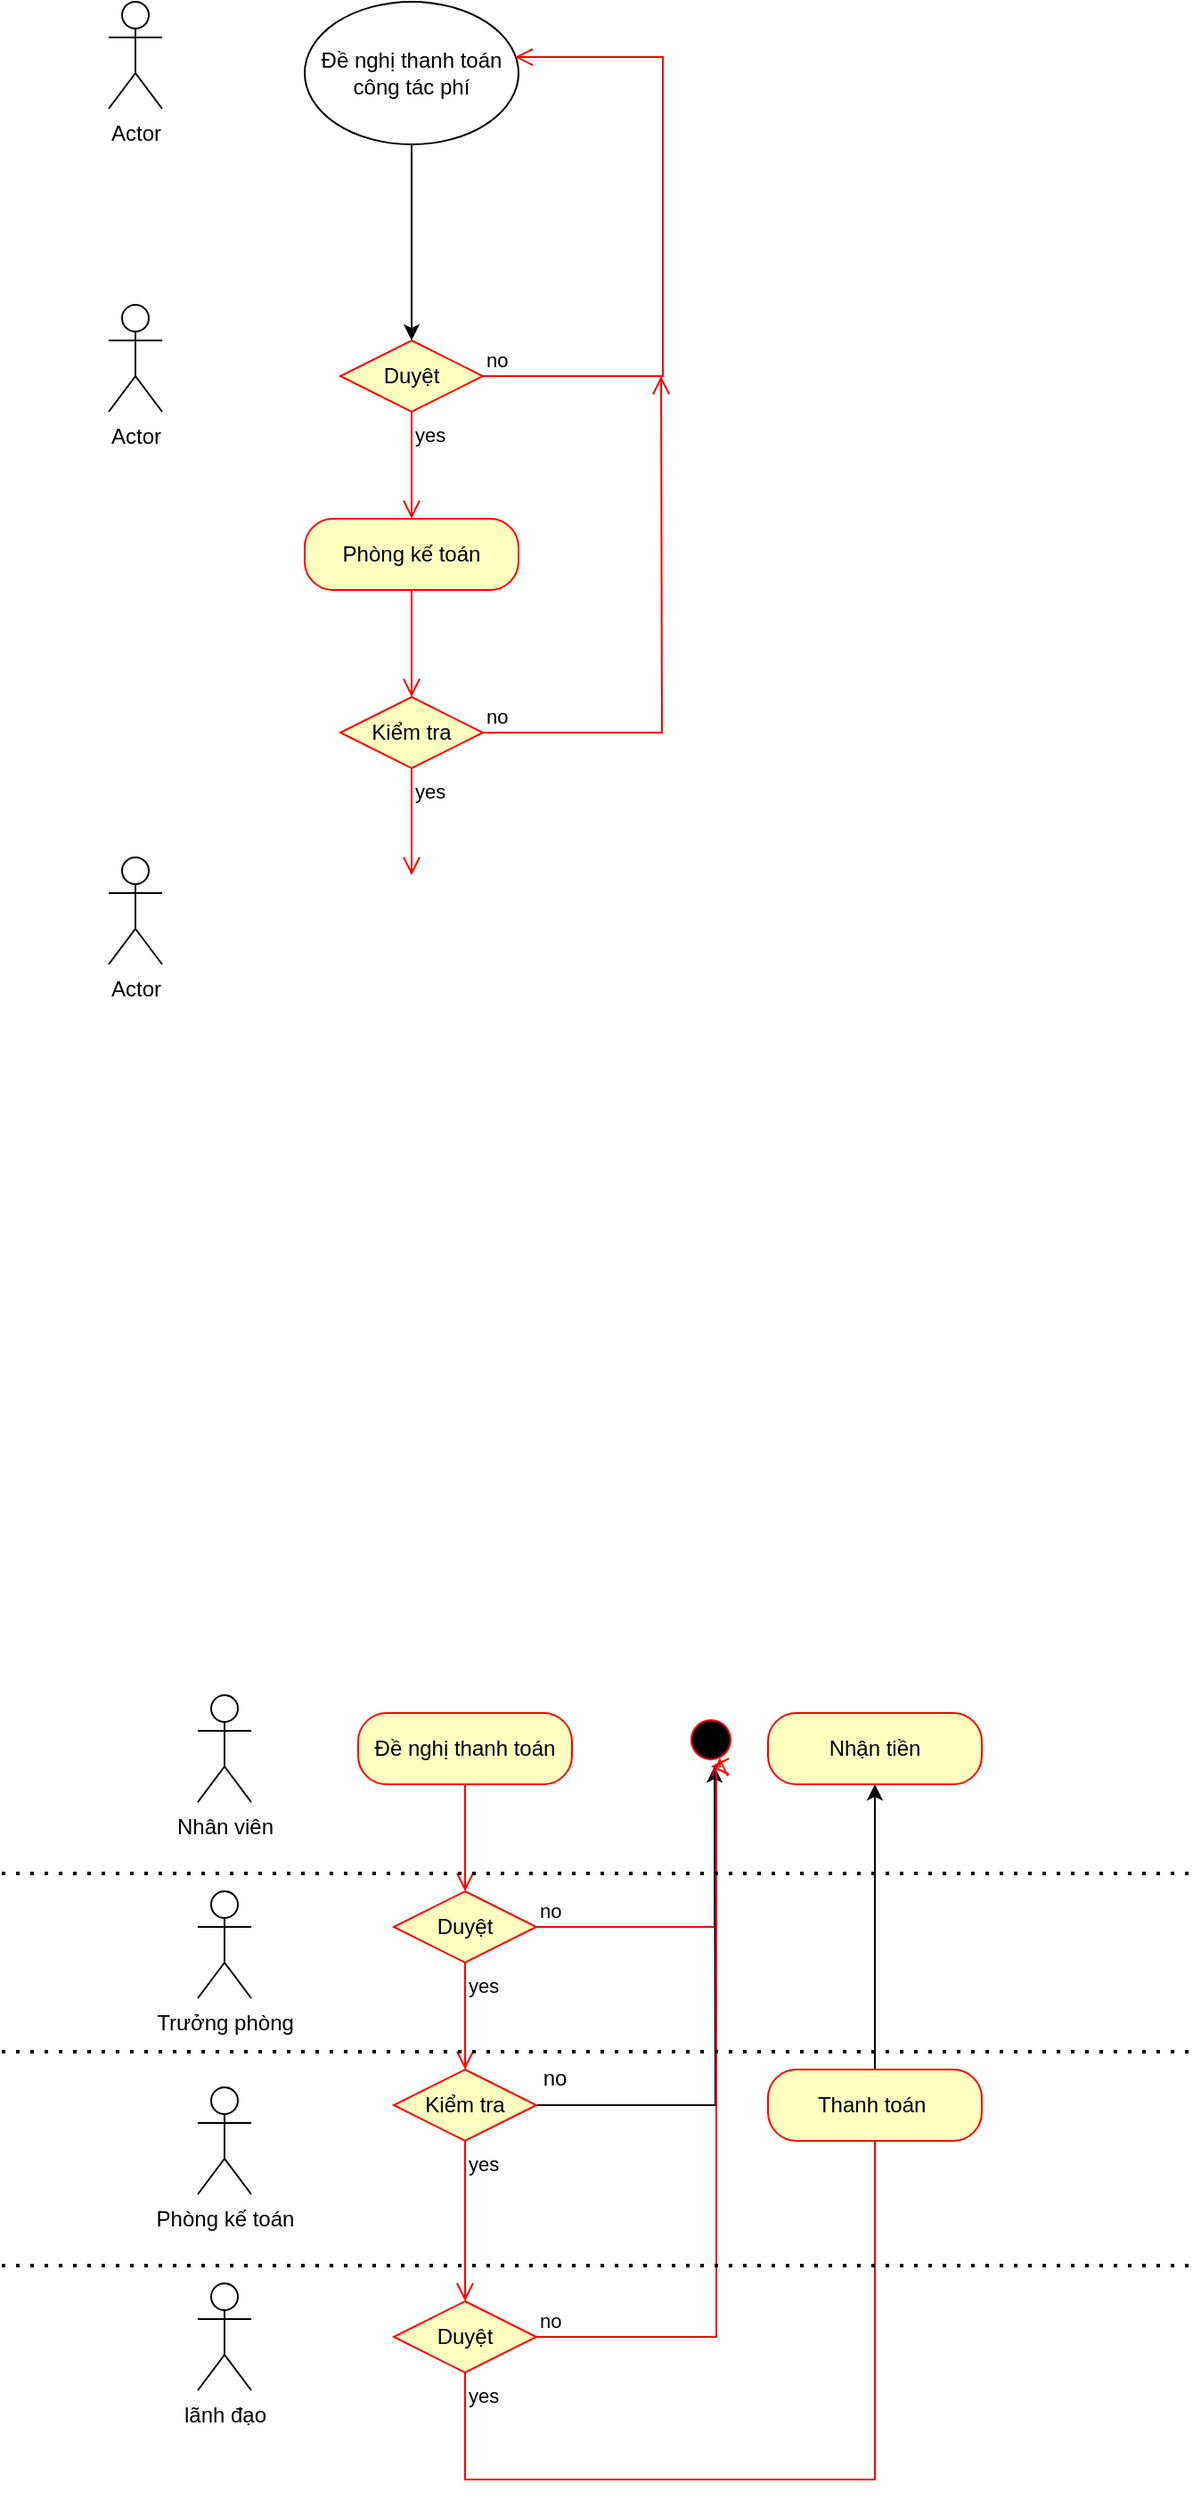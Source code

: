 <mxfile version="24.7.7">
  <diagram name="Trang-1" id="YOVU3iZEkm6jSv9vaUuC">
    <mxGraphModel dx="1103" dy="600" grid="1" gridSize="10" guides="1" tooltips="1" connect="1" arrows="1" fold="1" page="1" pageScale="1" pageWidth="827" pageHeight="1169" math="0" shadow="0">
      <root>
        <mxCell id="0" />
        <mxCell id="1" parent="0" />
        <mxCell id="0ygfrI_abn1zcmwPxzcq-1" value="Actor" style="shape=umlActor;verticalLabelPosition=bottom;verticalAlign=top;html=1;outlineConnect=0;" vertex="1" parent="1">
          <mxGeometry x="90" y="130" width="30" height="60" as="geometry" />
        </mxCell>
        <mxCell id="0ygfrI_abn1zcmwPxzcq-2" value="Actor" style="shape=umlActor;verticalLabelPosition=bottom;verticalAlign=top;html=1;outlineConnect=0;" vertex="1" parent="1">
          <mxGeometry x="90" y="300" width="30" height="60" as="geometry" />
        </mxCell>
        <mxCell id="0ygfrI_abn1zcmwPxzcq-13" style="edgeStyle=orthogonalEdgeStyle;rounded=0;orthogonalLoop=1;jettySize=auto;html=1;exitX=0.5;exitY=1;exitDx=0;exitDy=0;entryX=0.5;entryY=0;entryDx=0;entryDy=0;" edge="1" parent="1" source="0ygfrI_abn1zcmwPxzcq-3" target="0ygfrI_abn1zcmwPxzcq-10">
          <mxGeometry relative="1" as="geometry" />
        </mxCell>
        <mxCell id="0ygfrI_abn1zcmwPxzcq-3" value="Đề nghị thanh toán công tác phí" style="ellipse;whiteSpace=wrap;html=1;" vertex="1" parent="1">
          <mxGeometry x="200" y="130" width="120" height="80" as="geometry" />
        </mxCell>
        <mxCell id="0ygfrI_abn1zcmwPxzcq-10" value="Duyệt" style="rhombus;whiteSpace=wrap;html=1;fontColor=#000000;fillColor=#ffffc0;strokeColor=#ff0000;" vertex="1" parent="1">
          <mxGeometry x="220" y="320" width="80" height="40" as="geometry" />
        </mxCell>
        <mxCell id="0ygfrI_abn1zcmwPxzcq-11" value="no" style="edgeStyle=orthogonalEdgeStyle;html=1;align=left;verticalAlign=bottom;endArrow=open;endSize=8;strokeColor=#ff0000;rounded=0;entryX=0.983;entryY=0.388;entryDx=0;entryDy=0;entryPerimeter=0;" edge="1" source="0ygfrI_abn1zcmwPxzcq-10" parent="1" target="0ygfrI_abn1zcmwPxzcq-3">
          <mxGeometry x="-1" relative="1" as="geometry">
            <mxPoint x="400" y="150" as="targetPoint" />
            <Array as="points">
              <mxPoint x="401" y="340" />
              <mxPoint x="401" y="161" />
            </Array>
          </mxGeometry>
        </mxCell>
        <mxCell id="0ygfrI_abn1zcmwPxzcq-12" value="yes" style="edgeStyle=orthogonalEdgeStyle;html=1;align=left;verticalAlign=top;endArrow=open;endSize=8;strokeColor=#ff0000;rounded=0;" edge="1" source="0ygfrI_abn1zcmwPxzcq-10" parent="1">
          <mxGeometry x="-1" relative="1" as="geometry">
            <mxPoint x="260" y="420" as="targetPoint" />
          </mxGeometry>
        </mxCell>
        <mxCell id="0ygfrI_abn1zcmwPxzcq-15" value="Kiểm tra" style="rhombus;whiteSpace=wrap;html=1;fontColor=#000000;fillColor=#ffffc0;strokeColor=#ff0000;" vertex="1" parent="1">
          <mxGeometry x="220" y="520" width="80" height="40" as="geometry" />
        </mxCell>
        <mxCell id="0ygfrI_abn1zcmwPxzcq-16" value="no" style="edgeStyle=orthogonalEdgeStyle;html=1;align=left;verticalAlign=bottom;endArrow=open;endSize=8;strokeColor=#ff0000;rounded=0;" edge="1" source="0ygfrI_abn1zcmwPxzcq-15" parent="1">
          <mxGeometry x="-1" relative="1" as="geometry">
            <mxPoint x="400" y="340" as="targetPoint" />
          </mxGeometry>
        </mxCell>
        <mxCell id="0ygfrI_abn1zcmwPxzcq-17" value="yes" style="edgeStyle=orthogonalEdgeStyle;html=1;align=left;verticalAlign=top;endArrow=open;endSize=8;strokeColor=#ff0000;rounded=0;" edge="1" source="0ygfrI_abn1zcmwPxzcq-15" parent="1">
          <mxGeometry x="-1" relative="1" as="geometry">
            <mxPoint x="260" y="620" as="targetPoint" />
          </mxGeometry>
        </mxCell>
        <mxCell id="0ygfrI_abn1zcmwPxzcq-18" value="Actor" style="shape=umlActor;verticalLabelPosition=bottom;verticalAlign=top;html=1;outlineConnect=0;" vertex="1" parent="1">
          <mxGeometry x="90" y="610" width="30" height="60" as="geometry" />
        </mxCell>
        <mxCell id="0ygfrI_abn1zcmwPxzcq-19" value="Phòng kế toán" style="rounded=1;whiteSpace=wrap;html=1;arcSize=40;fontColor=#000000;fillColor=#ffffc0;strokeColor=#ff0000;" vertex="1" parent="1">
          <mxGeometry x="200" y="420" width="120" height="40" as="geometry" />
        </mxCell>
        <mxCell id="0ygfrI_abn1zcmwPxzcq-20" value="" style="edgeStyle=orthogonalEdgeStyle;html=1;verticalAlign=bottom;endArrow=open;endSize=8;strokeColor=#ff0000;rounded=0;entryX=0.5;entryY=0;entryDx=0;entryDy=0;exitX=0.5;exitY=1;exitDx=0;exitDy=0;" edge="1" source="0ygfrI_abn1zcmwPxzcq-19" parent="1" target="0ygfrI_abn1zcmwPxzcq-15">
          <mxGeometry relative="1" as="geometry">
            <mxPoint x="259.5" y="500" as="targetPoint" />
            <mxPoint x="260" y="470" as="sourcePoint" />
            <Array as="points" />
          </mxGeometry>
        </mxCell>
        <mxCell id="0ygfrI_abn1zcmwPxzcq-21" value="Nhân viên" style="shape=umlActor;verticalLabelPosition=bottom;verticalAlign=top;html=1;outlineConnect=0;" vertex="1" parent="1">
          <mxGeometry x="140" y="1080" width="30" height="60" as="geometry" />
        </mxCell>
        <mxCell id="0ygfrI_abn1zcmwPxzcq-22" value="Đề nghị thanh toán" style="rounded=1;whiteSpace=wrap;html=1;arcSize=40;fontColor=#000000;fillColor=#ffffc0;strokeColor=#ff0000;" vertex="1" parent="1">
          <mxGeometry x="230" y="1090" width="120" height="40" as="geometry" />
        </mxCell>
        <mxCell id="0ygfrI_abn1zcmwPxzcq-23" value="" style="edgeStyle=orthogonalEdgeStyle;html=1;verticalAlign=bottom;endArrow=open;endSize=8;strokeColor=#ff0000;rounded=0;" edge="1" source="0ygfrI_abn1zcmwPxzcq-22" parent="1">
          <mxGeometry relative="1" as="geometry">
            <mxPoint x="290" y="1190" as="targetPoint" />
          </mxGeometry>
        </mxCell>
        <mxCell id="0ygfrI_abn1zcmwPxzcq-24" value="Trưởng phòng" style="shape=umlActor;verticalLabelPosition=bottom;verticalAlign=top;html=1;" vertex="1" parent="1">
          <mxGeometry x="140" y="1190" width="30" height="60" as="geometry" />
        </mxCell>
        <mxCell id="0ygfrI_abn1zcmwPxzcq-25" value="Duyệt" style="rhombus;whiteSpace=wrap;html=1;fontColor=#000000;fillColor=#ffffc0;strokeColor=#ff0000;" vertex="1" parent="1">
          <mxGeometry x="250" y="1190" width="80" height="40" as="geometry" />
        </mxCell>
        <mxCell id="0ygfrI_abn1zcmwPxzcq-26" value="no" style="edgeStyle=orthogonalEdgeStyle;html=1;align=left;verticalAlign=bottom;endArrow=open;endSize=8;strokeColor=#ff0000;rounded=0;entryX=0.5;entryY=1;entryDx=0;entryDy=0;" edge="1" source="0ygfrI_abn1zcmwPxzcq-25" parent="1" target="0ygfrI_abn1zcmwPxzcq-28">
          <mxGeometry x="-1" relative="1" as="geometry">
            <mxPoint x="430" y="1210" as="targetPoint" />
            <Array as="points">
              <mxPoint x="430" y="1210" />
              <mxPoint x="430" y="1120" />
            </Array>
          </mxGeometry>
        </mxCell>
        <mxCell id="0ygfrI_abn1zcmwPxzcq-27" value="yes" style="edgeStyle=orthogonalEdgeStyle;html=1;align=left;verticalAlign=top;endArrow=open;endSize=8;strokeColor=#ff0000;rounded=0;" edge="1" source="0ygfrI_abn1zcmwPxzcq-25" parent="1">
          <mxGeometry x="-1" relative="1" as="geometry">
            <mxPoint x="290" y="1290" as="targetPoint" />
          </mxGeometry>
        </mxCell>
        <mxCell id="0ygfrI_abn1zcmwPxzcq-28" value="" style="ellipse;html=1;shape=startState;fillColor=#000000;strokeColor=#ff0000;" vertex="1" parent="1">
          <mxGeometry x="413" y="1090" width="30" height="30" as="geometry" />
        </mxCell>
        <mxCell id="0ygfrI_abn1zcmwPxzcq-30" value="Phòng kế toán" style="shape=umlActor;verticalLabelPosition=bottom;verticalAlign=top;html=1;outlineConnect=0;" vertex="1" parent="1">
          <mxGeometry x="140" y="1300" width="30" height="60" as="geometry" />
        </mxCell>
        <mxCell id="0ygfrI_abn1zcmwPxzcq-34" style="edgeStyle=orthogonalEdgeStyle;rounded=0;orthogonalLoop=1;jettySize=auto;html=1;exitX=1;exitY=0.5;exitDx=0;exitDy=0;" edge="1" parent="1" source="0ygfrI_abn1zcmwPxzcq-31">
          <mxGeometry relative="1" as="geometry">
            <mxPoint x="430" y="1120" as="targetPoint" />
          </mxGeometry>
        </mxCell>
        <mxCell id="0ygfrI_abn1zcmwPxzcq-31" value="Kiểm tra" style="rhombus;whiteSpace=wrap;html=1;fontColor=#000000;fillColor=#ffffc0;strokeColor=#ff0000;" vertex="1" parent="1">
          <mxGeometry x="250" y="1290" width="80" height="40" as="geometry" />
        </mxCell>
        <mxCell id="0ygfrI_abn1zcmwPxzcq-33" value="yes" style="edgeStyle=orthogonalEdgeStyle;html=1;align=left;verticalAlign=top;endArrow=open;endSize=8;strokeColor=#ff0000;rounded=0;entryX=0.5;entryY=0;entryDx=0;entryDy=0;" edge="1" source="0ygfrI_abn1zcmwPxzcq-31" parent="1" target="0ygfrI_abn1zcmwPxzcq-38">
          <mxGeometry x="-1" relative="1" as="geometry">
            <mxPoint x="290" y="1390" as="targetPoint" />
          </mxGeometry>
        </mxCell>
        <mxCell id="0ygfrI_abn1zcmwPxzcq-35" value="no" style="text;html=1;align=center;verticalAlign=middle;resizable=0;points=[];autosize=1;strokeColor=none;fillColor=none;" vertex="1" parent="1">
          <mxGeometry x="320" y="1280" width="40" height="30" as="geometry" />
        </mxCell>
        <mxCell id="0ygfrI_abn1zcmwPxzcq-37" value="lãnh đạo" style="shape=umlActor;verticalLabelPosition=bottom;verticalAlign=top;html=1;outlineConnect=0;" vertex="1" parent="1">
          <mxGeometry x="140" y="1410" width="30" height="60" as="geometry" />
        </mxCell>
        <mxCell id="0ygfrI_abn1zcmwPxzcq-38" value="Duyệt" style="rhombus;whiteSpace=wrap;html=1;fontColor=#000000;fillColor=#ffffc0;strokeColor=#ff0000;" vertex="1" parent="1">
          <mxGeometry x="250" y="1420" width="80" height="40" as="geometry" />
        </mxCell>
        <mxCell id="0ygfrI_abn1zcmwPxzcq-39" value="no" style="edgeStyle=orthogonalEdgeStyle;html=1;align=left;verticalAlign=bottom;endArrow=open;endSize=8;strokeColor=#ff0000;rounded=0;entryX=0.652;entryY=0.84;entryDx=0;entryDy=0;entryPerimeter=0;" edge="1" source="0ygfrI_abn1zcmwPxzcq-38" parent="1" target="0ygfrI_abn1zcmwPxzcq-28">
          <mxGeometry x="-1" relative="1" as="geometry">
            <mxPoint x="430" y="1310" as="targetPoint" />
            <Array as="points">
              <mxPoint x="431" y="1440" />
              <mxPoint x="431" y="1120" />
              <mxPoint x="433" y="1120" />
              <mxPoint x="433" y="1115" />
            </Array>
          </mxGeometry>
        </mxCell>
        <mxCell id="0ygfrI_abn1zcmwPxzcq-40" value="yes" style="edgeStyle=orthogonalEdgeStyle;html=1;align=left;verticalAlign=top;endArrow=open;endSize=8;strokeColor=#ff0000;rounded=0;" edge="1" source="0ygfrI_abn1zcmwPxzcq-38" parent="1">
          <mxGeometry x="-1" relative="1" as="geometry">
            <mxPoint x="520" y="1320" as="targetPoint" />
            <Array as="points">
              <mxPoint x="290" y="1520" />
            </Array>
          </mxGeometry>
        </mxCell>
        <mxCell id="0ygfrI_abn1zcmwPxzcq-43" style="edgeStyle=orthogonalEdgeStyle;rounded=0;orthogonalLoop=1;jettySize=auto;html=1;exitX=0.5;exitY=0;exitDx=0;exitDy=0;entryX=0.5;entryY=1;entryDx=0;entryDy=0;" edge="1" parent="1" source="0ygfrI_abn1zcmwPxzcq-41" target="0ygfrI_abn1zcmwPxzcq-44">
          <mxGeometry relative="1" as="geometry">
            <mxPoint x="520.476" y="1140" as="targetPoint" />
          </mxGeometry>
        </mxCell>
        <mxCell id="0ygfrI_abn1zcmwPxzcq-41" value="Thanh toán&amp;nbsp;" style="rounded=1;whiteSpace=wrap;html=1;arcSize=40;fontColor=#000000;fillColor=#ffffc0;strokeColor=#ff0000;" vertex="1" parent="1">
          <mxGeometry x="460" y="1290" width="120" height="40" as="geometry" />
        </mxCell>
        <mxCell id="0ygfrI_abn1zcmwPxzcq-44" value="Nhận tiền" style="rounded=1;whiteSpace=wrap;html=1;arcSize=40;fontColor=#000000;fillColor=#ffffc0;strokeColor=#ff0000;" vertex="1" parent="1">
          <mxGeometry x="460" y="1090" width="120" height="40" as="geometry" />
        </mxCell>
        <mxCell id="0ygfrI_abn1zcmwPxzcq-46" value="" style="endArrow=none;dashed=1;html=1;dashPattern=1 3;strokeWidth=2;rounded=0;" edge="1" parent="1">
          <mxGeometry width="50" height="50" relative="1" as="geometry">
            <mxPoint x="30" y="1180" as="sourcePoint" />
            <mxPoint x="700" y="1180" as="targetPoint" />
          </mxGeometry>
        </mxCell>
        <mxCell id="0ygfrI_abn1zcmwPxzcq-47" value="" style="endArrow=none;dashed=1;html=1;dashPattern=1 3;strokeWidth=2;rounded=0;" edge="1" parent="1">
          <mxGeometry width="50" height="50" relative="1" as="geometry">
            <mxPoint x="30" y="1280" as="sourcePoint" />
            <mxPoint x="700" y="1280" as="targetPoint" />
          </mxGeometry>
        </mxCell>
        <mxCell id="0ygfrI_abn1zcmwPxzcq-48" value="" style="endArrow=none;dashed=1;html=1;dashPattern=1 3;strokeWidth=2;rounded=0;" edge="1" parent="1">
          <mxGeometry width="50" height="50" relative="1" as="geometry">
            <mxPoint x="30" y="1400" as="sourcePoint" />
            <mxPoint x="700" y="1400" as="targetPoint" />
          </mxGeometry>
        </mxCell>
      </root>
    </mxGraphModel>
  </diagram>
</mxfile>
